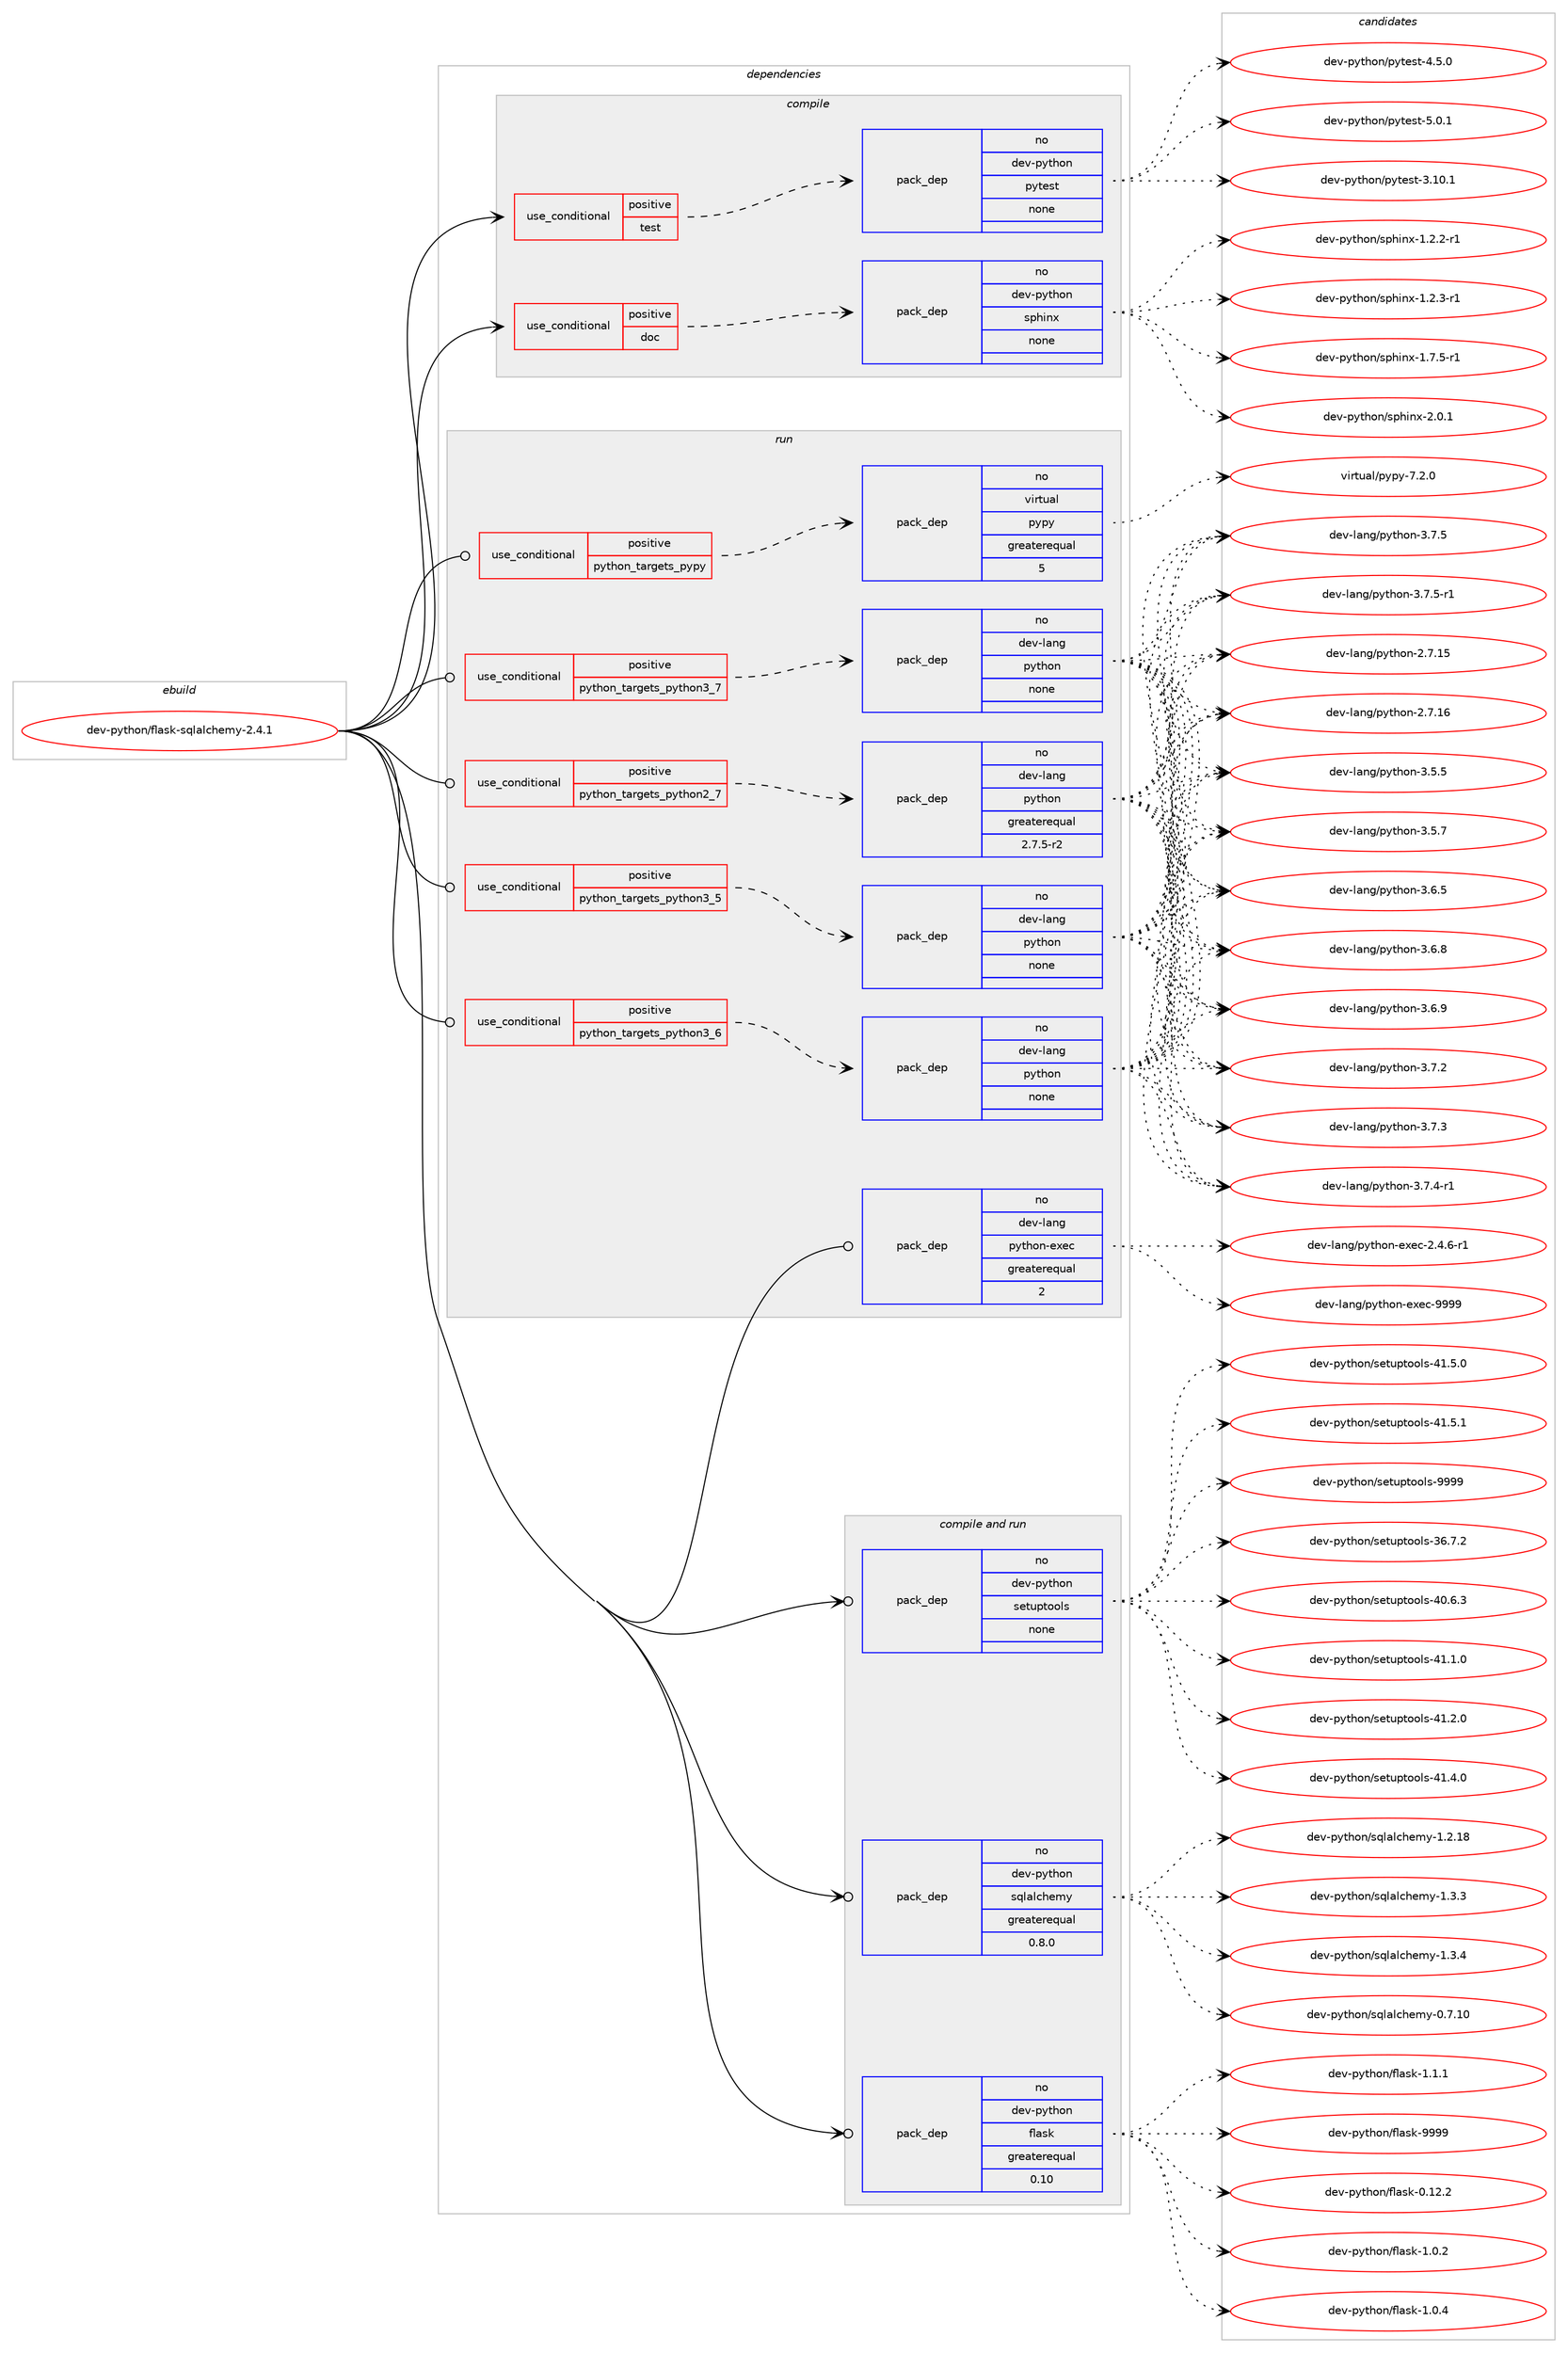 digraph prolog {

# *************
# Graph options
# *************

newrank=true;
concentrate=true;
compound=true;
graph [rankdir=LR,fontname=Helvetica,fontsize=10,ranksep=1.5];#, ranksep=2.5, nodesep=0.2];
edge  [arrowhead=vee];
node  [fontname=Helvetica,fontsize=10];

# **********
# The ebuild
# **********

subgraph cluster_leftcol {
color=gray;
rank=same;
label=<<i>ebuild</i>>;
id [label="dev-python/flask-sqlalchemy-2.4.1", color=red, width=4, href="../dev-python/flask-sqlalchemy-2.4.1.svg"];
}

# ****************
# The dependencies
# ****************

subgraph cluster_midcol {
color=gray;
label=<<i>dependencies</i>>;
subgraph cluster_compile {
fillcolor="#eeeeee";
style=filled;
label=<<i>compile</i>>;
subgraph cond139652 {
dependency605517 [label=<<TABLE BORDER="0" CELLBORDER="1" CELLSPACING="0" CELLPADDING="4"><TR><TD ROWSPAN="3" CELLPADDING="10">use_conditional</TD></TR><TR><TD>positive</TD></TR><TR><TD>doc</TD></TR></TABLE>>, shape=none, color=red];
subgraph pack454068 {
dependency605518 [label=<<TABLE BORDER="0" CELLBORDER="1" CELLSPACING="0" CELLPADDING="4" WIDTH="220"><TR><TD ROWSPAN="6" CELLPADDING="30">pack_dep</TD></TR><TR><TD WIDTH="110">no</TD></TR><TR><TD>dev-python</TD></TR><TR><TD>sphinx</TD></TR><TR><TD>none</TD></TR><TR><TD></TD></TR></TABLE>>, shape=none, color=blue];
}
dependency605517:e -> dependency605518:w [weight=20,style="dashed",arrowhead="vee"];
}
id:e -> dependency605517:w [weight=20,style="solid",arrowhead="vee"];
subgraph cond139653 {
dependency605519 [label=<<TABLE BORDER="0" CELLBORDER="1" CELLSPACING="0" CELLPADDING="4"><TR><TD ROWSPAN="3" CELLPADDING="10">use_conditional</TD></TR><TR><TD>positive</TD></TR><TR><TD>test</TD></TR></TABLE>>, shape=none, color=red];
subgraph pack454069 {
dependency605520 [label=<<TABLE BORDER="0" CELLBORDER="1" CELLSPACING="0" CELLPADDING="4" WIDTH="220"><TR><TD ROWSPAN="6" CELLPADDING="30">pack_dep</TD></TR><TR><TD WIDTH="110">no</TD></TR><TR><TD>dev-python</TD></TR><TR><TD>pytest</TD></TR><TR><TD>none</TD></TR><TR><TD></TD></TR></TABLE>>, shape=none, color=blue];
}
dependency605519:e -> dependency605520:w [weight=20,style="dashed",arrowhead="vee"];
}
id:e -> dependency605519:w [weight=20,style="solid",arrowhead="vee"];
}
subgraph cluster_compileandrun {
fillcolor="#eeeeee";
style=filled;
label=<<i>compile and run</i>>;
subgraph pack454070 {
dependency605521 [label=<<TABLE BORDER="0" CELLBORDER="1" CELLSPACING="0" CELLPADDING="4" WIDTH="220"><TR><TD ROWSPAN="6" CELLPADDING="30">pack_dep</TD></TR><TR><TD WIDTH="110">no</TD></TR><TR><TD>dev-python</TD></TR><TR><TD>flask</TD></TR><TR><TD>greaterequal</TD></TR><TR><TD>0.10</TD></TR></TABLE>>, shape=none, color=blue];
}
id:e -> dependency605521:w [weight=20,style="solid",arrowhead="odotvee"];
subgraph pack454071 {
dependency605522 [label=<<TABLE BORDER="0" CELLBORDER="1" CELLSPACING="0" CELLPADDING="4" WIDTH="220"><TR><TD ROWSPAN="6" CELLPADDING="30">pack_dep</TD></TR><TR><TD WIDTH="110">no</TD></TR><TR><TD>dev-python</TD></TR><TR><TD>setuptools</TD></TR><TR><TD>none</TD></TR><TR><TD></TD></TR></TABLE>>, shape=none, color=blue];
}
id:e -> dependency605522:w [weight=20,style="solid",arrowhead="odotvee"];
subgraph pack454072 {
dependency605523 [label=<<TABLE BORDER="0" CELLBORDER="1" CELLSPACING="0" CELLPADDING="4" WIDTH="220"><TR><TD ROWSPAN="6" CELLPADDING="30">pack_dep</TD></TR><TR><TD WIDTH="110">no</TD></TR><TR><TD>dev-python</TD></TR><TR><TD>sqlalchemy</TD></TR><TR><TD>greaterequal</TD></TR><TR><TD>0.8.0</TD></TR></TABLE>>, shape=none, color=blue];
}
id:e -> dependency605523:w [weight=20,style="solid",arrowhead="odotvee"];
}
subgraph cluster_run {
fillcolor="#eeeeee";
style=filled;
label=<<i>run</i>>;
subgraph cond139654 {
dependency605524 [label=<<TABLE BORDER="0" CELLBORDER="1" CELLSPACING="0" CELLPADDING="4"><TR><TD ROWSPAN="3" CELLPADDING="10">use_conditional</TD></TR><TR><TD>positive</TD></TR><TR><TD>python_targets_pypy</TD></TR></TABLE>>, shape=none, color=red];
subgraph pack454073 {
dependency605525 [label=<<TABLE BORDER="0" CELLBORDER="1" CELLSPACING="0" CELLPADDING="4" WIDTH="220"><TR><TD ROWSPAN="6" CELLPADDING="30">pack_dep</TD></TR><TR><TD WIDTH="110">no</TD></TR><TR><TD>virtual</TD></TR><TR><TD>pypy</TD></TR><TR><TD>greaterequal</TD></TR><TR><TD>5</TD></TR></TABLE>>, shape=none, color=blue];
}
dependency605524:e -> dependency605525:w [weight=20,style="dashed",arrowhead="vee"];
}
id:e -> dependency605524:w [weight=20,style="solid",arrowhead="odot"];
subgraph cond139655 {
dependency605526 [label=<<TABLE BORDER="0" CELLBORDER="1" CELLSPACING="0" CELLPADDING="4"><TR><TD ROWSPAN="3" CELLPADDING="10">use_conditional</TD></TR><TR><TD>positive</TD></TR><TR><TD>python_targets_python2_7</TD></TR></TABLE>>, shape=none, color=red];
subgraph pack454074 {
dependency605527 [label=<<TABLE BORDER="0" CELLBORDER="1" CELLSPACING="0" CELLPADDING="4" WIDTH="220"><TR><TD ROWSPAN="6" CELLPADDING="30">pack_dep</TD></TR><TR><TD WIDTH="110">no</TD></TR><TR><TD>dev-lang</TD></TR><TR><TD>python</TD></TR><TR><TD>greaterequal</TD></TR><TR><TD>2.7.5-r2</TD></TR></TABLE>>, shape=none, color=blue];
}
dependency605526:e -> dependency605527:w [weight=20,style="dashed",arrowhead="vee"];
}
id:e -> dependency605526:w [weight=20,style="solid",arrowhead="odot"];
subgraph cond139656 {
dependency605528 [label=<<TABLE BORDER="0" CELLBORDER="1" CELLSPACING="0" CELLPADDING="4"><TR><TD ROWSPAN="3" CELLPADDING="10">use_conditional</TD></TR><TR><TD>positive</TD></TR><TR><TD>python_targets_python3_5</TD></TR></TABLE>>, shape=none, color=red];
subgraph pack454075 {
dependency605529 [label=<<TABLE BORDER="0" CELLBORDER="1" CELLSPACING="0" CELLPADDING="4" WIDTH="220"><TR><TD ROWSPAN="6" CELLPADDING="30">pack_dep</TD></TR><TR><TD WIDTH="110">no</TD></TR><TR><TD>dev-lang</TD></TR><TR><TD>python</TD></TR><TR><TD>none</TD></TR><TR><TD></TD></TR></TABLE>>, shape=none, color=blue];
}
dependency605528:e -> dependency605529:w [weight=20,style="dashed",arrowhead="vee"];
}
id:e -> dependency605528:w [weight=20,style="solid",arrowhead="odot"];
subgraph cond139657 {
dependency605530 [label=<<TABLE BORDER="0" CELLBORDER="1" CELLSPACING="0" CELLPADDING="4"><TR><TD ROWSPAN="3" CELLPADDING="10">use_conditional</TD></TR><TR><TD>positive</TD></TR><TR><TD>python_targets_python3_6</TD></TR></TABLE>>, shape=none, color=red];
subgraph pack454076 {
dependency605531 [label=<<TABLE BORDER="0" CELLBORDER="1" CELLSPACING="0" CELLPADDING="4" WIDTH="220"><TR><TD ROWSPAN="6" CELLPADDING="30">pack_dep</TD></TR><TR><TD WIDTH="110">no</TD></TR><TR><TD>dev-lang</TD></TR><TR><TD>python</TD></TR><TR><TD>none</TD></TR><TR><TD></TD></TR></TABLE>>, shape=none, color=blue];
}
dependency605530:e -> dependency605531:w [weight=20,style="dashed",arrowhead="vee"];
}
id:e -> dependency605530:w [weight=20,style="solid",arrowhead="odot"];
subgraph cond139658 {
dependency605532 [label=<<TABLE BORDER="0" CELLBORDER="1" CELLSPACING="0" CELLPADDING="4"><TR><TD ROWSPAN="3" CELLPADDING="10">use_conditional</TD></TR><TR><TD>positive</TD></TR><TR><TD>python_targets_python3_7</TD></TR></TABLE>>, shape=none, color=red];
subgraph pack454077 {
dependency605533 [label=<<TABLE BORDER="0" CELLBORDER="1" CELLSPACING="0" CELLPADDING="4" WIDTH="220"><TR><TD ROWSPAN="6" CELLPADDING="30">pack_dep</TD></TR><TR><TD WIDTH="110">no</TD></TR><TR><TD>dev-lang</TD></TR><TR><TD>python</TD></TR><TR><TD>none</TD></TR><TR><TD></TD></TR></TABLE>>, shape=none, color=blue];
}
dependency605532:e -> dependency605533:w [weight=20,style="dashed",arrowhead="vee"];
}
id:e -> dependency605532:w [weight=20,style="solid",arrowhead="odot"];
subgraph pack454078 {
dependency605534 [label=<<TABLE BORDER="0" CELLBORDER="1" CELLSPACING="0" CELLPADDING="4" WIDTH="220"><TR><TD ROWSPAN="6" CELLPADDING="30">pack_dep</TD></TR><TR><TD WIDTH="110">no</TD></TR><TR><TD>dev-lang</TD></TR><TR><TD>python-exec</TD></TR><TR><TD>greaterequal</TD></TR><TR><TD>2</TD></TR></TABLE>>, shape=none, color=blue];
}
id:e -> dependency605534:w [weight=20,style="solid",arrowhead="odot"];
}
}

# **************
# The candidates
# **************

subgraph cluster_choices {
rank=same;
color=gray;
label=<<i>candidates</i>>;

subgraph choice454068 {
color=black;
nodesep=1;
choice10010111845112121116104111110471151121041051101204549465046504511449 [label="dev-python/sphinx-1.2.2-r1", color=red, width=4,href="../dev-python/sphinx-1.2.2-r1.svg"];
choice10010111845112121116104111110471151121041051101204549465046514511449 [label="dev-python/sphinx-1.2.3-r1", color=red, width=4,href="../dev-python/sphinx-1.2.3-r1.svg"];
choice10010111845112121116104111110471151121041051101204549465546534511449 [label="dev-python/sphinx-1.7.5-r1", color=red, width=4,href="../dev-python/sphinx-1.7.5-r1.svg"];
choice1001011184511212111610411111047115112104105110120455046484649 [label="dev-python/sphinx-2.0.1", color=red, width=4,href="../dev-python/sphinx-2.0.1.svg"];
dependency605518:e -> choice10010111845112121116104111110471151121041051101204549465046504511449:w [style=dotted,weight="100"];
dependency605518:e -> choice10010111845112121116104111110471151121041051101204549465046514511449:w [style=dotted,weight="100"];
dependency605518:e -> choice10010111845112121116104111110471151121041051101204549465546534511449:w [style=dotted,weight="100"];
dependency605518:e -> choice1001011184511212111610411111047115112104105110120455046484649:w [style=dotted,weight="100"];
}
subgraph choice454069 {
color=black;
nodesep=1;
choice100101118451121211161041111104711212111610111511645514649484649 [label="dev-python/pytest-3.10.1", color=red, width=4,href="../dev-python/pytest-3.10.1.svg"];
choice1001011184511212111610411111047112121116101115116455246534648 [label="dev-python/pytest-4.5.0", color=red, width=4,href="../dev-python/pytest-4.5.0.svg"];
choice1001011184511212111610411111047112121116101115116455346484649 [label="dev-python/pytest-5.0.1", color=red, width=4,href="../dev-python/pytest-5.0.1.svg"];
dependency605520:e -> choice100101118451121211161041111104711212111610111511645514649484649:w [style=dotted,weight="100"];
dependency605520:e -> choice1001011184511212111610411111047112121116101115116455246534648:w [style=dotted,weight="100"];
dependency605520:e -> choice1001011184511212111610411111047112121116101115116455346484649:w [style=dotted,weight="100"];
}
subgraph choice454070 {
color=black;
nodesep=1;
choice10010111845112121116104111110471021089711510745484649504650 [label="dev-python/flask-0.12.2", color=red, width=4,href="../dev-python/flask-0.12.2.svg"];
choice100101118451121211161041111104710210897115107454946484650 [label="dev-python/flask-1.0.2", color=red, width=4,href="../dev-python/flask-1.0.2.svg"];
choice100101118451121211161041111104710210897115107454946484652 [label="dev-python/flask-1.0.4", color=red, width=4,href="../dev-python/flask-1.0.4.svg"];
choice100101118451121211161041111104710210897115107454946494649 [label="dev-python/flask-1.1.1", color=red, width=4,href="../dev-python/flask-1.1.1.svg"];
choice1001011184511212111610411111047102108971151074557575757 [label="dev-python/flask-9999", color=red, width=4,href="../dev-python/flask-9999.svg"];
dependency605521:e -> choice10010111845112121116104111110471021089711510745484649504650:w [style=dotted,weight="100"];
dependency605521:e -> choice100101118451121211161041111104710210897115107454946484650:w [style=dotted,weight="100"];
dependency605521:e -> choice100101118451121211161041111104710210897115107454946484652:w [style=dotted,weight="100"];
dependency605521:e -> choice100101118451121211161041111104710210897115107454946494649:w [style=dotted,weight="100"];
dependency605521:e -> choice1001011184511212111610411111047102108971151074557575757:w [style=dotted,weight="100"];
}
subgraph choice454071 {
color=black;
nodesep=1;
choice100101118451121211161041111104711510111611711211611111110811545515446554650 [label="dev-python/setuptools-36.7.2", color=red, width=4,href="../dev-python/setuptools-36.7.2.svg"];
choice100101118451121211161041111104711510111611711211611111110811545524846544651 [label="dev-python/setuptools-40.6.3", color=red, width=4,href="../dev-python/setuptools-40.6.3.svg"];
choice100101118451121211161041111104711510111611711211611111110811545524946494648 [label="dev-python/setuptools-41.1.0", color=red, width=4,href="../dev-python/setuptools-41.1.0.svg"];
choice100101118451121211161041111104711510111611711211611111110811545524946504648 [label="dev-python/setuptools-41.2.0", color=red, width=4,href="../dev-python/setuptools-41.2.0.svg"];
choice100101118451121211161041111104711510111611711211611111110811545524946524648 [label="dev-python/setuptools-41.4.0", color=red, width=4,href="../dev-python/setuptools-41.4.0.svg"];
choice100101118451121211161041111104711510111611711211611111110811545524946534648 [label="dev-python/setuptools-41.5.0", color=red, width=4,href="../dev-python/setuptools-41.5.0.svg"];
choice100101118451121211161041111104711510111611711211611111110811545524946534649 [label="dev-python/setuptools-41.5.1", color=red, width=4,href="../dev-python/setuptools-41.5.1.svg"];
choice10010111845112121116104111110471151011161171121161111111081154557575757 [label="dev-python/setuptools-9999", color=red, width=4,href="../dev-python/setuptools-9999.svg"];
dependency605522:e -> choice100101118451121211161041111104711510111611711211611111110811545515446554650:w [style=dotted,weight="100"];
dependency605522:e -> choice100101118451121211161041111104711510111611711211611111110811545524846544651:w [style=dotted,weight="100"];
dependency605522:e -> choice100101118451121211161041111104711510111611711211611111110811545524946494648:w [style=dotted,weight="100"];
dependency605522:e -> choice100101118451121211161041111104711510111611711211611111110811545524946504648:w [style=dotted,weight="100"];
dependency605522:e -> choice100101118451121211161041111104711510111611711211611111110811545524946524648:w [style=dotted,weight="100"];
dependency605522:e -> choice100101118451121211161041111104711510111611711211611111110811545524946534648:w [style=dotted,weight="100"];
dependency605522:e -> choice100101118451121211161041111104711510111611711211611111110811545524946534649:w [style=dotted,weight="100"];
dependency605522:e -> choice10010111845112121116104111110471151011161171121161111111081154557575757:w [style=dotted,weight="100"];
}
subgraph choice454072 {
color=black;
nodesep=1;
choice1001011184511212111610411111047115113108971089910410110912145484655464948 [label="dev-python/sqlalchemy-0.7.10", color=red, width=4,href="../dev-python/sqlalchemy-0.7.10.svg"];
choice1001011184511212111610411111047115113108971089910410110912145494650464956 [label="dev-python/sqlalchemy-1.2.18", color=red, width=4,href="../dev-python/sqlalchemy-1.2.18.svg"];
choice10010111845112121116104111110471151131089710899104101109121454946514651 [label="dev-python/sqlalchemy-1.3.3", color=red, width=4,href="../dev-python/sqlalchemy-1.3.3.svg"];
choice10010111845112121116104111110471151131089710899104101109121454946514652 [label="dev-python/sqlalchemy-1.3.4", color=red, width=4,href="../dev-python/sqlalchemy-1.3.4.svg"];
dependency605523:e -> choice1001011184511212111610411111047115113108971089910410110912145484655464948:w [style=dotted,weight="100"];
dependency605523:e -> choice1001011184511212111610411111047115113108971089910410110912145494650464956:w [style=dotted,weight="100"];
dependency605523:e -> choice10010111845112121116104111110471151131089710899104101109121454946514651:w [style=dotted,weight="100"];
dependency605523:e -> choice10010111845112121116104111110471151131089710899104101109121454946514652:w [style=dotted,weight="100"];
}
subgraph choice454073 {
color=black;
nodesep=1;
choice1181051141161179710847112121112121455546504648 [label="virtual/pypy-7.2.0", color=red, width=4,href="../virtual/pypy-7.2.0.svg"];
dependency605525:e -> choice1181051141161179710847112121112121455546504648:w [style=dotted,weight="100"];
}
subgraph choice454074 {
color=black;
nodesep=1;
choice10010111845108971101034711212111610411111045504655464953 [label="dev-lang/python-2.7.15", color=red, width=4,href="../dev-lang/python-2.7.15.svg"];
choice10010111845108971101034711212111610411111045504655464954 [label="dev-lang/python-2.7.16", color=red, width=4,href="../dev-lang/python-2.7.16.svg"];
choice100101118451089711010347112121116104111110455146534653 [label="dev-lang/python-3.5.5", color=red, width=4,href="../dev-lang/python-3.5.5.svg"];
choice100101118451089711010347112121116104111110455146534655 [label="dev-lang/python-3.5.7", color=red, width=4,href="../dev-lang/python-3.5.7.svg"];
choice100101118451089711010347112121116104111110455146544653 [label="dev-lang/python-3.6.5", color=red, width=4,href="../dev-lang/python-3.6.5.svg"];
choice100101118451089711010347112121116104111110455146544656 [label="dev-lang/python-3.6.8", color=red, width=4,href="../dev-lang/python-3.6.8.svg"];
choice100101118451089711010347112121116104111110455146544657 [label="dev-lang/python-3.6.9", color=red, width=4,href="../dev-lang/python-3.6.9.svg"];
choice100101118451089711010347112121116104111110455146554650 [label="dev-lang/python-3.7.2", color=red, width=4,href="../dev-lang/python-3.7.2.svg"];
choice100101118451089711010347112121116104111110455146554651 [label="dev-lang/python-3.7.3", color=red, width=4,href="../dev-lang/python-3.7.3.svg"];
choice1001011184510897110103471121211161041111104551465546524511449 [label="dev-lang/python-3.7.4-r1", color=red, width=4,href="../dev-lang/python-3.7.4-r1.svg"];
choice100101118451089711010347112121116104111110455146554653 [label="dev-lang/python-3.7.5", color=red, width=4,href="../dev-lang/python-3.7.5.svg"];
choice1001011184510897110103471121211161041111104551465546534511449 [label="dev-lang/python-3.7.5-r1", color=red, width=4,href="../dev-lang/python-3.7.5-r1.svg"];
dependency605527:e -> choice10010111845108971101034711212111610411111045504655464953:w [style=dotted,weight="100"];
dependency605527:e -> choice10010111845108971101034711212111610411111045504655464954:w [style=dotted,weight="100"];
dependency605527:e -> choice100101118451089711010347112121116104111110455146534653:w [style=dotted,weight="100"];
dependency605527:e -> choice100101118451089711010347112121116104111110455146534655:w [style=dotted,weight="100"];
dependency605527:e -> choice100101118451089711010347112121116104111110455146544653:w [style=dotted,weight="100"];
dependency605527:e -> choice100101118451089711010347112121116104111110455146544656:w [style=dotted,weight="100"];
dependency605527:e -> choice100101118451089711010347112121116104111110455146544657:w [style=dotted,weight="100"];
dependency605527:e -> choice100101118451089711010347112121116104111110455146554650:w [style=dotted,weight="100"];
dependency605527:e -> choice100101118451089711010347112121116104111110455146554651:w [style=dotted,weight="100"];
dependency605527:e -> choice1001011184510897110103471121211161041111104551465546524511449:w [style=dotted,weight="100"];
dependency605527:e -> choice100101118451089711010347112121116104111110455146554653:w [style=dotted,weight="100"];
dependency605527:e -> choice1001011184510897110103471121211161041111104551465546534511449:w [style=dotted,weight="100"];
}
subgraph choice454075 {
color=black;
nodesep=1;
choice10010111845108971101034711212111610411111045504655464953 [label="dev-lang/python-2.7.15", color=red, width=4,href="../dev-lang/python-2.7.15.svg"];
choice10010111845108971101034711212111610411111045504655464954 [label="dev-lang/python-2.7.16", color=red, width=4,href="../dev-lang/python-2.7.16.svg"];
choice100101118451089711010347112121116104111110455146534653 [label="dev-lang/python-3.5.5", color=red, width=4,href="../dev-lang/python-3.5.5.svg"];
choice100101118451089711010347112121116104111110455146534655 [label="dev-lang/python-3.5.7", color=red, width=4,href="../dev-lang/python-3.5.7.svg"];
choice100101118451089711010347112121116104111110455146544653 [label="dev-lang/python-3.6.5", color=red, width=4,href="../dev-lang/python-3.6.5.svg"];
choice100101118451089711010347112121116104111110455146544656 [label="dev-lang/python-3.6.8", color=red, width=4,href="../dev-lang/python-3.6.8.svg"];
choice100101118451089711010347112121116104111110455146544657 [label="dev-lang/python-3.6.9", color=red, width=4,href="../dev-lang/python-3.6.9.svg"];
choice100101118451089711010347112121116104111110455146554650 [label="dev-lang/python-3.7.2", color=red, width=4,href="../dev-lang/python-3.7.2.svg"];
choice100101118451089711010347112121116104111110455146554651 [label="dev-lang/python-3.7.3", color=red, width=4,href="../dev-lang/python-3.7.3.svg"];
choice1001011184510897110103471121211161041111104551465546524511449 [label="dev-lang/python-3.7.4-r1", color=red, width=4,href="../dev-lang/python-3.7.4-r1.svg"];
choice100101118451089711010347112121116104111110455146554653 [label="dev-lang/python-3.7.5", color=red, width=4,href="../dev-lang/python-3.7.5.svg"];
choice1001011184510897110103471121211161041111104551465546534511449 [label="dev-lang/python-3.7.5-r1", color=red, width=4,href="../dev-lang/python-3.7.5-r1.svg"];
dependency605529:e -> choice10010111845108971101034711212111610411111045504655464953:w [style=dotted,weight="100"];
dependency605529:e -> choice10010111845108971101034711212111610411111045504655464954:w [style=dotted,weight="100"];
dependency605529:e -> choice100101118451089711010347112121116104111110455146534653:w [style=dotted,weight="100"];
dependency605529:e -> choice100101118451089711010347112121116104111110455146534655:w [style=dotted,weight="100"];
dependency605529:e -> choice100101118451089711010347112121116104111110455146544653:w [style=dotted,weight="100"];
dependency605529:e -> choice100101118451089711010347112121116104111110455146544656:w [style=dotted,weight="100"];
dependency605529:e -> choice100101118451089711010347112121116104111110455146544657:w [style=dotted,weight="100"];
dependency605529:e -> choice100101118451089711010347112121116104111110455146554650:w [style=dotted,weight="100"];
dependency605529:e -> choice100101118451089711010347112121116104111110455146554651:w [style=dotted,weight="100"];
dependency605529:e -> choice1001011184510897110103471121211161041111104551465546524511449:w [style=dotted,weight="100"];
dependency605529:e -> choice100101118451089711010347112121116104111110455146554653:w [style=dotted,weight="100"];
dependency605529:e -> choice1001011184510897110103471121211161041111104551465546534511449:w [style=dotted,weight="100"];
}
subgraph choice454076 {
color=black;
nodesep=1;
choice10010111845108971101034711212111610411111045504655464953 [label="dev-lang/python-2.7.15", color=red, width=4,href="../dev-lang/python-2.7.15.svg"];
choice10010111845108971101034711212111610411111045504655464954 [label="dev-lang/python-2.7.16", color=red, width=4,href="../dev-lang/python-2.7.16.svg"];
choice100101118451089711010347112121116104111110455146534653 [label="dev-lang/python-3.5.5", color=red, width=4,href="../dev-lang/python-3.5.5.svg"];
choice100101118451089711010347112121116104111110455146534655 [label="dev-lang/python-3.5.7", color=red, width=4,href="../dev-lang/python-3.5.7.svg"];
choice100101118451089711010347112121116104111110455146544653 [label="dev-lang/python-3.6.5", color=red, width=4,href="../dev-lang/python-3.6.5.svg"];
choice100101118451089711010347112121116104111110455146544656 [label="dev-lang/python-3.6.8", color=red, width=4,href="../dev-lang/python-3.6.8.svg"];
choice100101118451089711010347112121116104111110455146544657 [label="dev-lang/python-3.6.9", color=red, width=4,href="../dev-lang/python-3.6.9.svg"];
choice100101118451089711010347112121116104111110455146554650 [label="dev-lang/python-3.7.2", color=red, width=4,href="../dev-lang/python-3.7.2.svg"];
choice100101118451089711010347112121116104111110455146554651 [label="dev-lang/python-3.7.3", color=red, width=4,href="../dev-lang/python-3.7.3.svg"];
choice1001011184510897110103471121211161041111104551465546524511449 [label="dev-lang/python-3.7.4-r1", color=red, width=4,href="../dev-lang/python-3.7.4-r1.svg"];
choice100101118451089711010347112121116104111110455146554653 [label="dev-lang/python-3.7.5", color=red, width=4,href="../dev-lang/python-3.7.5.svg"];
choice1001011184510897110103471121211161041111104551465546534511449 [label="dev-lang/python-3.7.5-r1", color=red, width=4,href="../dev-lang/python-3.7.5-r1.svg"];
dependency605531:e -> choice10010111845108971101034711212111610411111045504655464953:w [style=dotted,weight="100"];
dependency605531:e -> choice10010111845108971101034711212111610411111045504655464954:w [style=dotted,weight="100"];
dependency605531:e -> choice100101118451089711010347112121116104111110455146534653:w [style=dotted,weight="100"];
dependency605531:e -> choice100101118451089711010347112121116104111110455146534655:w [style=dotted,weight="100"];
dependency605531:e -> choice100101118451089711010347112121116104111110455146544653:w [style=dotted,weight="100"];
dependency605531:e -> choice100101118451089711010347112121116104111110455146544656:w [style=dotted,weight="100"];
dependency605531:e -> choice100101118451089711010347112121116104111110455146544657:w [style=dotted,weight="100"];
dependency605531:e -> choice100101118451089711010347112121116104111110455146554650:w [style=dotted,weight="100"];
dependency605531:e -> choice100101118451089711010347112121116104111110455146554651:w [style=dotted,weight="100"];
dependency605531:e -> choice1001011184510897110103471121211161041111104551465546524511449:w [style=dotted,weight="100"];
dependency605531:e -> choice100101118451089711010347112121116104111110455146554653:w [style=dotted,weight="100"];
dependency605531:e -> choice1001011184510897110103471121211161041111104551465546534511449:w [style=dotted,weight="100"];
}
subgraph choice454077 {
color=black;
nodesep=1;
choice10010111845108971101034711212111610411111045504655464953 [label="dev-lang/python-2.7.15", color=red, width=4,href="../dev-lang/python-2.7.15.svg"];
choice10010111845108971101034711212111610411111045504655464954 [label="dev-lang/python-2.7.16", color=red, width=4,href="../dev-lang/python-2.7.16.svg"];
choice100101118451089711010347112121116104111110455146534653 [label="dev-lang/python-3.5.5", color=red, width=4,href="../dev-lang/python-3.5.5.svg"];
choice100101118451089711010347112121116104111110455146534655 [label="dev-lang/python-3.5.7", color=red, width=4,href="../dev-lang/python-3.5.7.svg"];
choice100101118451089711010347112121116104111110455146544653 [label="dev-lang/python-3.6.5", color=red, width=4,href="../dev-lang/python-3.6.5.svg"];
choice100101118451089711010347112121116104111110455146544656 [label="dev-lang/python-3.6.8", color=red, width=4,href="../dev-lang/python-3.6.8.svg"];
choice100101118451089711010347112121116104111110455146544657 [label="dev-lang/python-3.6.9", color=red, width=4,href="../dev-lang/python-3.6.9.svg"];
choice100101118451089711010347112121116104111110455146554650 [label="dev-lang/python-3.7.2", color=red, width=4,href="../dev-lang/python-3.7.2.svg"];
choice100101118451089711010347112121116104111110455146554651 [label="dev-lang/python-3.7.3", color=red, width=4,href="../dev-lang/python-3.7.3.svg"];
choice1001011184510897110103471121211161041111104551465546524511449 [label="dev-lang/python-3.7.4-r1", color=red, width=4,href="../dev-lang/python-3.7.4-r1.svg"];
choice100101118451089711010347112121116104111110455146554653 [label="dev-lang/python-3.7.5", color=red, width=4,href="../dev-lang/python-3.7.5.svg"];
choice1001011184510897110103471121211161041111104551465546534511449 [label="dev-lang/python-3.7.5-r1", color=red, width=4,href="../dev-lang/python-3.7.5-r1.svg"];
dependency605533:e -> choice10010111845108971101034711212111610411111045504655464953:w [style=dotted,weight="100"];
dependency605533:e -> choice10010111845108971101034711212111610411111045504655464954:w [style=dotted,weight="100"];
dependency605533:e -> choice100101118451089711010347112121116104111110455146534653:w [style=dotted,weight="100"];
dependency605533:e -> choice100101118451089711010347112121116104111110455146534655:w [style=dotted,weight="100"];
dependency605533:e -> choice100101118451089711010347112121116104111110455146544653:w [style=dotted,weight="100"];
dependency605533:e -> choice100101118451089711010347112121116104111110455146544656:w [style=dotted,weight="100"];
dependency605533:e -> choice100101118451089711010347112121116104111110455146544657:w [style=dotted,weight="100"];
dependency605533:e -> choice100101118451089711010347112121116104111110455146554650:w [style=dotted,weight="100"];
dependency605533:e -> choice100101118451089711010347112121116104111110455146554651:w [style=dotted,weight="100"];
dependency605533:e -> choice1001011184510897110103471121211161041111104551465546524511449:w [style=dotted,weight="100"];
dependency605533:e -> choice100101118451089711010347112121116104111110455146554653:w [style=dotted,weight="100"];
dependency605533:e -> choice1001011184510897110103471121211161041111104551465546534511449:w [style=dotted,weight="100"];
}
subgraph choice454078 {
color=black;
nodesep=1;
choice10010111845108971101034711212111610411111045101120101994550465246544511449 [label="dev-lang/python-exec-2.4.6-r1", color=red, width=4,href="../dev-lang/python-exec-2.4.6-r1.svg"];
choice10010111845108971101034711212111610411111045101120101994557575757 [label="dev-lang/python-exec-9999", color=red, width=4,href="../dev-lang/python-exec-9999.svg"];
dependency605534:e -> choice10010111845108971101034711212111610411111045101120101994550465246544511449:w [style=dotted,weight="100"];
dependency605534:e -> choice10010111845108971101034711212111610411111045101120101994557575757:w [style=dotted,weight="100"];
}
}

}
